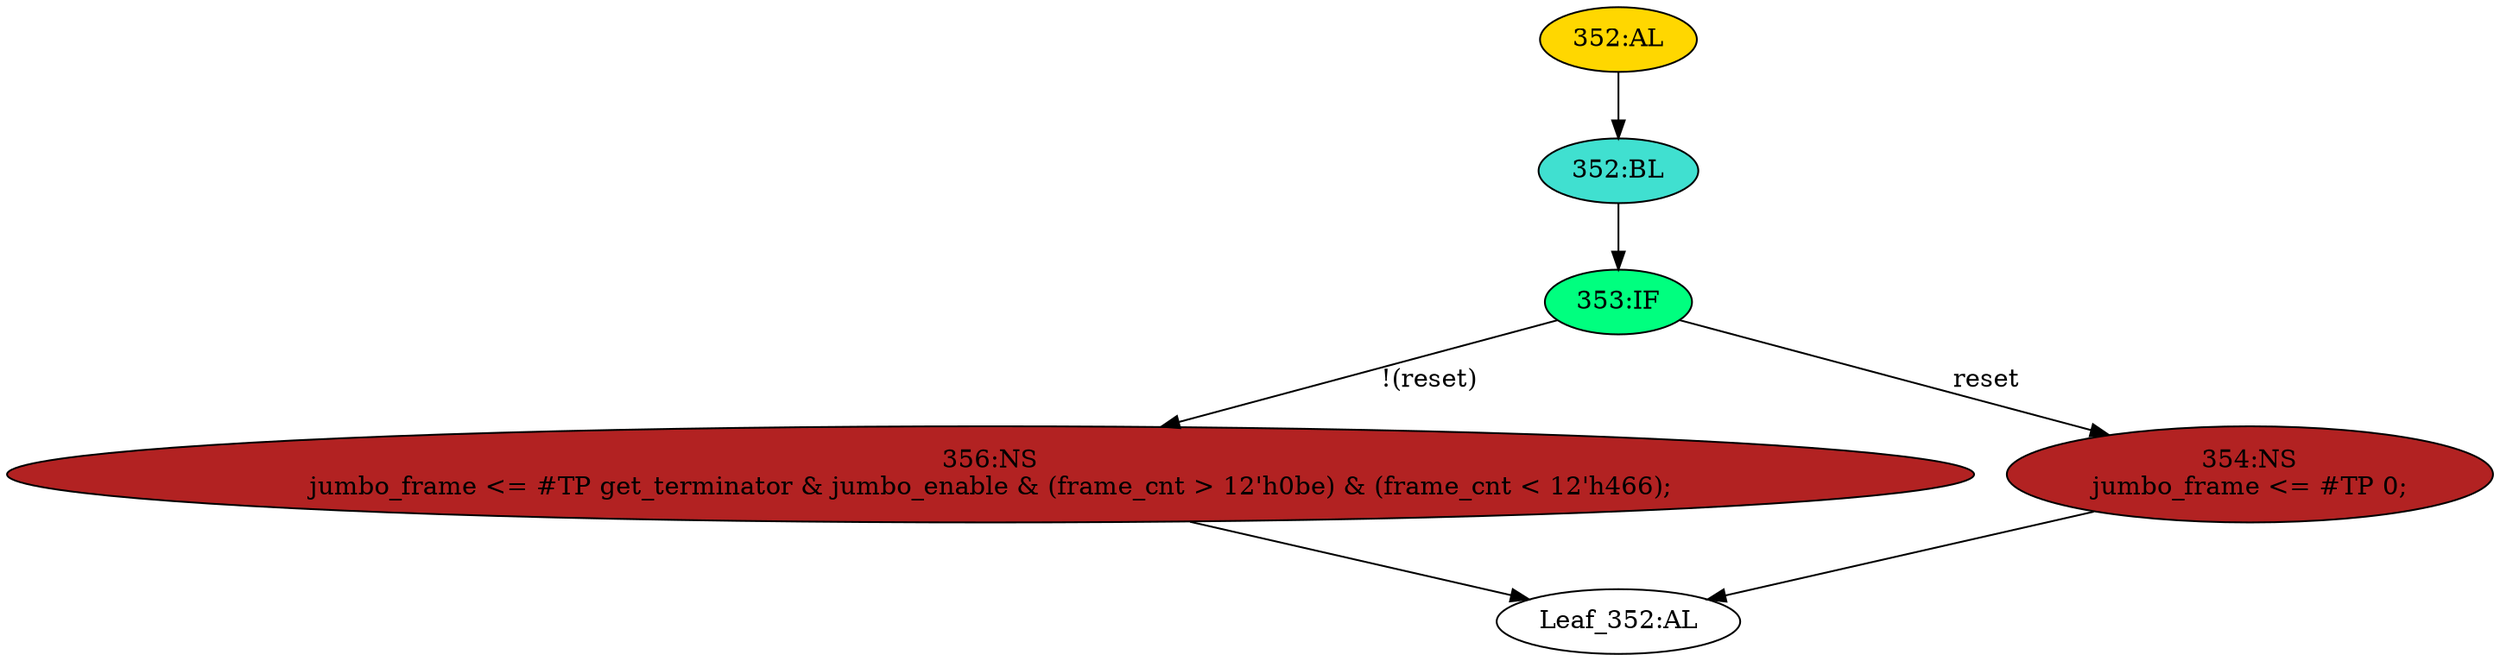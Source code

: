 strict digraph "" {
	node [label="\N"];
	"356:NS"	 [ast="<pyverilog.vparser.ast.NonblockingSubstitution object at 0x7efef2541850>",
		fillcolor=firebrick,
		label="356:NS
jumbo_frame <= #TP get_terminator & jumbo_enable & (frame_cnt > 12'h0be) & (frame_cnt < 12'h466);",
		statements="[<pyverilog.vparser.ast.NonblockingSubstitution object at 0x7efef2541850>]",
		style=filled,
		typ=NonblockingSubstitution];
	"Leaf_352:AL"	 [def_var="['jumbo_frame']",
		label="Leaf_352:AL"];
	"356:NS" -> "Leaf_352:AL"	 [cond="[]",
		lineno=None];
	"354:NS"	 [ast="<pyverilog.vparser.ast.NonblockingSubstitution object at 0x7efef2541d10>",
		fillcolor=firebrick,
		label="354:NS
jumbo_frame <= #TP 0;",
		statements="[<pyverilog.vparser.ast.NonblockingSubstitution object at 0x7efef2541d10>]",
		style=filled,
		typ=NonblockingSubstitution];
	"354:NS" -> "Leaf_352:AL"	 [cond="[]",
		lineno=None];
	"352:AL"	 [ast="<pyverilog.vparser.ast.Always object at 0x7efef2541ed0>",
		clk_sens=True,
		fillcolor=gold,
		label="352:AL",
		sens="['rxclk', 'reset']",
		statements="[]",
		style=filled,
		typ=Always,
		use_var="['reset', 'jumbo_enable', 'get_terminator', 'frame_cnt']"];
	"352:BL"	 [ast="<pyverilog.vparser.ast.Block object at 0x7efef2546090>",
		fillcolor=turquoise,
		label="352:BL",
		statements="[]",
		style=filled,
		typ=Block];
	"352:AL" -> "352:BL"	 [cond="[]",
		lineno=None];
	"353:IF"	 [ast="<pyverilog.vparser.ast.IfStatement object at 0x7efef25460d0>",
		fillcolor=springgreen,
		label="353:IF",
		statements="[]",
		style=filled,
		typ=IfStatement];
	"352:BL" -> "353:IF"	 [cond="[]",
		lineno=None];
	"353:IF" -> "356:NS"	 [cond="['reset']",
		label="!(reset)",
		lineno=353];
	"353:IF" -> "354:NS"	 [cond="['reset']",
		label=reset,
		lineno=353];
}
